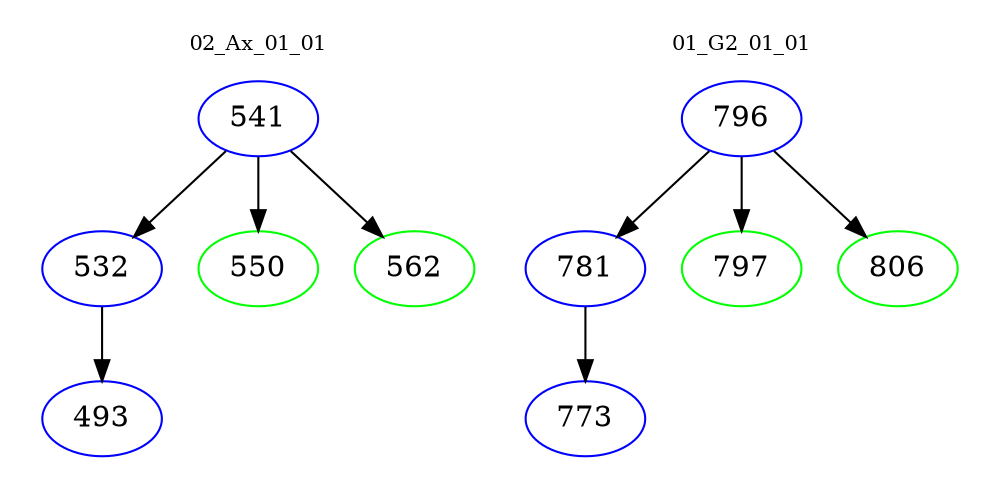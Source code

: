 digraph{
subgraph cluster_0 {
color = white
label = "02_Ax_01_01";
fontsize=10;
T0_541 [label="541", color="blue"]
T0_541 -> T0_532 [color="black"]
T0_532 [label="532", color="blue"]
T0_532 -> T0_493 [color="black"]
T0_493 [label="493", color="blue"]
T0_541 -> T0_550 [color="black"]
T0_550 [label="550", color="green"]
T0_541 -> T0_562 [color="black"]
T0_562 [label="562", color="green"]
}
subgraph cluster_1 {
color = white
label = "01_G2_01_01";
fontsize=10;
T1_796 [label="796", color="blue"]
T1_796 -> T1_781 [color="black"]
T1_781 [label="781", color="blue"]
T1_781 -> T1_773 [color="black"]
T1_773 [label="773", color="blue"]
T1_796 -> T1_797 [color="black"]
T1_797 [label="797", color="green"]
T1_796 -> T1_806 [color="black"]
T1_806 [label="806", color="green"]
}
}

